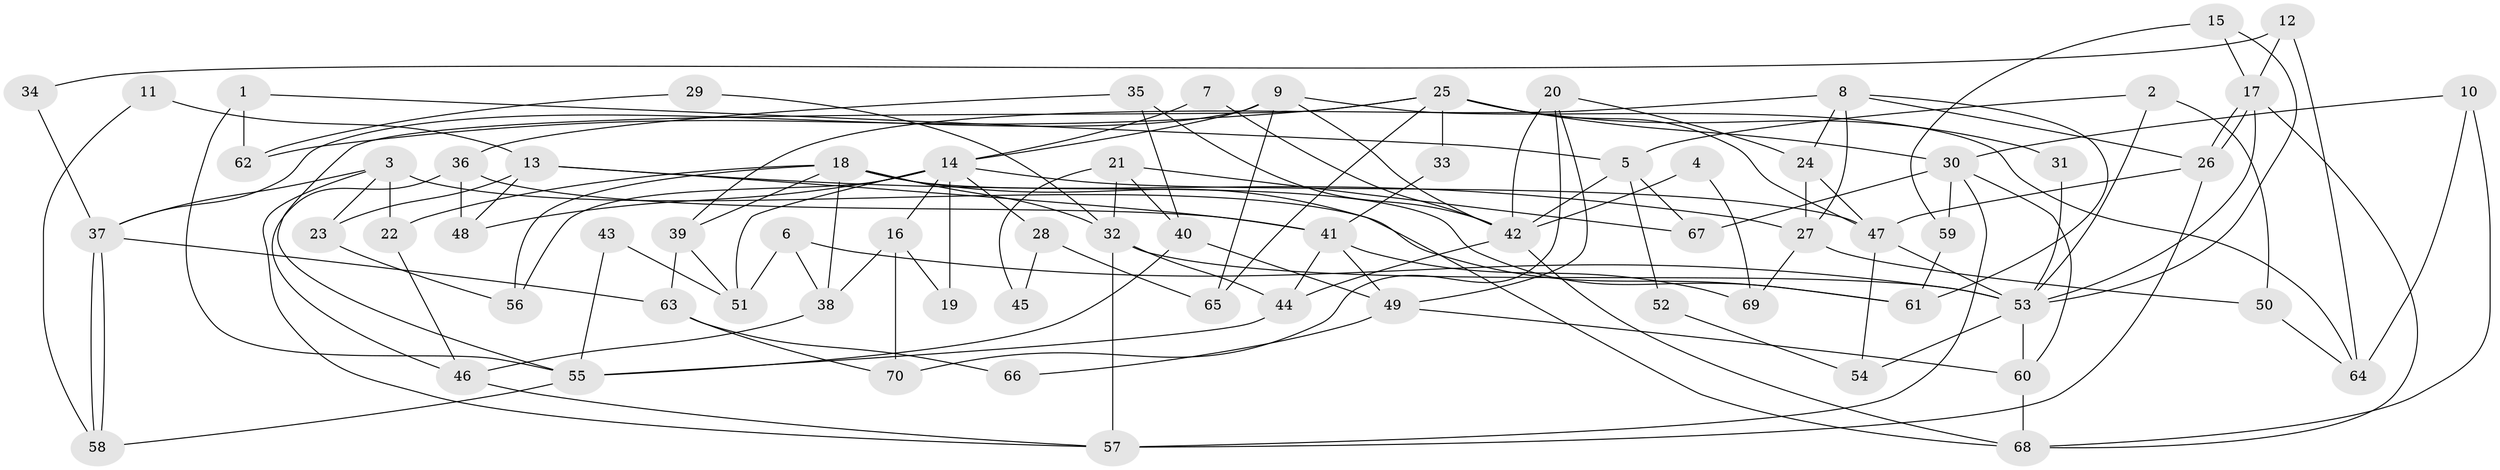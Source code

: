 // Generated by graph-tools (version 1.1) at 2025/02/03/09/25 03:02:05]
// undirected, 70 vertices, 140 edges
graph export_dot {
graph [start="1"]
  node [color=gray90,style=filled];
  1;
  2;
  3;
  4;
  5;
  6;
  7;
  8;
  9;
  10;
  11;
  12;
  13;
  14;
  15;
  16;
  17;
  18;
  19;
  20;
  21;
  22;
  23;
  24;
  25;
  26;
  27;
  28;
  29;
  30;
  31;
  32;
  33;
  34;
  35;
  36;
  37;
  38;
  39;
  40;
  41;
  42;
  43;
  44;
  45;
  46;
  47;
  48;
  49;
  50;
  51;
  52;
  53;
  54;
  55;
  56;
  57;
  58;
  59;
  60;
  61;
  62;
  63;
  64;
  65;
  66;
  67;
  68;
  69;
  70;
  1 -- 55;
  1 -- 5;
  1 -- 62;
  2 -- 53;
  2 -- 50;
  2 -- 5;
  3 -- 61;
  3 -- 57;
  3 -- 22;
  3 -- 23;
  3 -- 37;
  4 -- 42;
  4 -- 69;
  5 -- 42;
  5 -- 52;
  5 -- 67;
  6 -- 51;
  6 -- 38;
  6 -- 53;
  7 -- 14;
  7 -- 42;
  8 -- 26;
  8 -- 61;
  8 -- 24;
  8 -- 27;
  8 -- 39;
  9 -- 14;
  9 -- 37;
  9 -- 42;
  9 -- 64;
  9 -- 65;
  10 -- 68;
  10 -- 30;
  10 -- 64;
  11 -- 13;
  11 -- 58;
  12 -- 64;
  12 -- 17;
  12 -- 34;
  13 -- 27;
  13 -- 23;
  13 -- 41;
  13 -- 48;
  14 -- 47;
  14 -- 16;
  14 -- 19;
  14 -- 28;
  14 -- 48;
  14 -- 51;
  14 -- 56;
  15 -- 53;
  15 -- 17;
  15 -- 59;
  16 -- 38;
  16 -- 70;
  16 -- 19;
  17 -- 53;
  17 -- 26;
  17 -- 26;
  17 -- 68;
  18 -- 68;
  18 -- 32;
  18 -- 22;
  18 -- 38;
  18 -- 39;
  18 -- 56;
  18 -- 61;
  20 -- 42;
  20 -- 49;
  20 -- 24;
  20 -- 70;
  21 -- 67;
  21 -- 32;
  21 -- 40;
  21 -- 45;
  22 -- 46;
  23 -- 56;
  24 -- 27;
  24 -- 47;
  25 -- 47;
  25 -- 55;
  25 -- 30;
  25 -- 31;
  25 -- 33;
  25 -- 62;
  25 -- 65;
  26 -- 47;
  26 -- 57;
  27 -- 50;
  27 -- 69;
  28 -- 65;
  28 -- 45;
  29 -- 32;
  29 -- 62;
  30 -- 57;
  30 -- 59;
  30 -- 60;
  30 -- 67;
  31 -- 53;
  32 -- 57;
  32 -- 44;
  32 -- 53;
  33 -- 41;
  34 -- 37;
  35 -- 36;
  35 -- 42;
  35 -- 40;
  36 -- 41;
  36 -- 48;
  36 -- 46;
  37 -- 58;
  37 -- 58;
  37 -- 63;
  38 -- 46;
  39 -- 51;
  39 -- 63;
  40 -- 49;
  40 -- 55;
  41 -- 49;
  41 -- 44;
  41 -- 69;
  42 -- 68;
  42 -- 44;
  43 -- 55;
  43 -- 51;
  44 -- 55;
  46 -- 57;
  47 -- 53;
  47 -- 54;
  49 -- 60;
  49 -- 66;
  50 -- 64;
  52 -- 54;
  53 -- 54;
  53 -- 60;
  55 -- 58;
  59 -- 61;
  60 -- 68;
  63 -- 66;
  63 -- 70;
}
